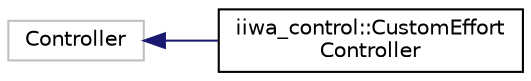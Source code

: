 digraph "Graphical Class Hierarchy"
{
 // LATEX_PDF_SIZE
  edge [fontname="Helvetica",fontsize="10",labelfontname="Helvetica",labelfontsize="10"];
  node [fontname="Helvetica",fontsize="10",shape=record];
  rankdir="LR";
  Node68 [label="Controller",height=0.2,width=0.4,color="grey75", fillcolor="white", style="filled",tooltip=" "];
  Node68 -> Node0 [dir="back",color="midnightblue",fontsize="10",style="solid",fontname="Helvetica"];
  Node0 [label="iiwa_control::CustomEffort\lController",height=0.2,width=0.4,color="black", fillcolor="white", style="filled",URL="$classiiwa__control_1_1_custom_effort_controller.html",tooltip=" "];
}

